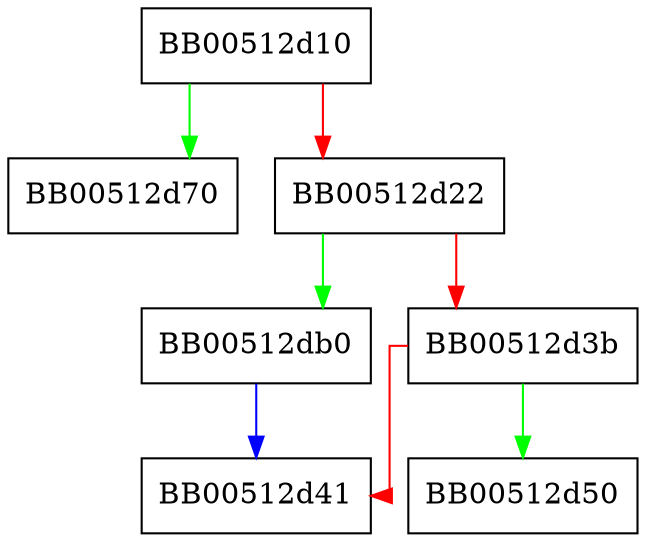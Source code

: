 digraph ASN1_ENUMERATED_to_BN {
  node [shape="box"];
  graph [splines=ortho];
  BB00512d10 -> BB00512d70 [color="green"];
  BB00512d10 -> BB00512d22 [color="red"];
  BB00512d22 -> BB00512db0 [color="green"];
  BB00512d22 -> BB00512d3b [color="red"];
  BB00512d3b -> BB00512d50 [color="green"];
  BB00512d3b -> BB00512d41 [color="red"];
  BB00512db0 -> BB00512d41 [color="blue"];
}